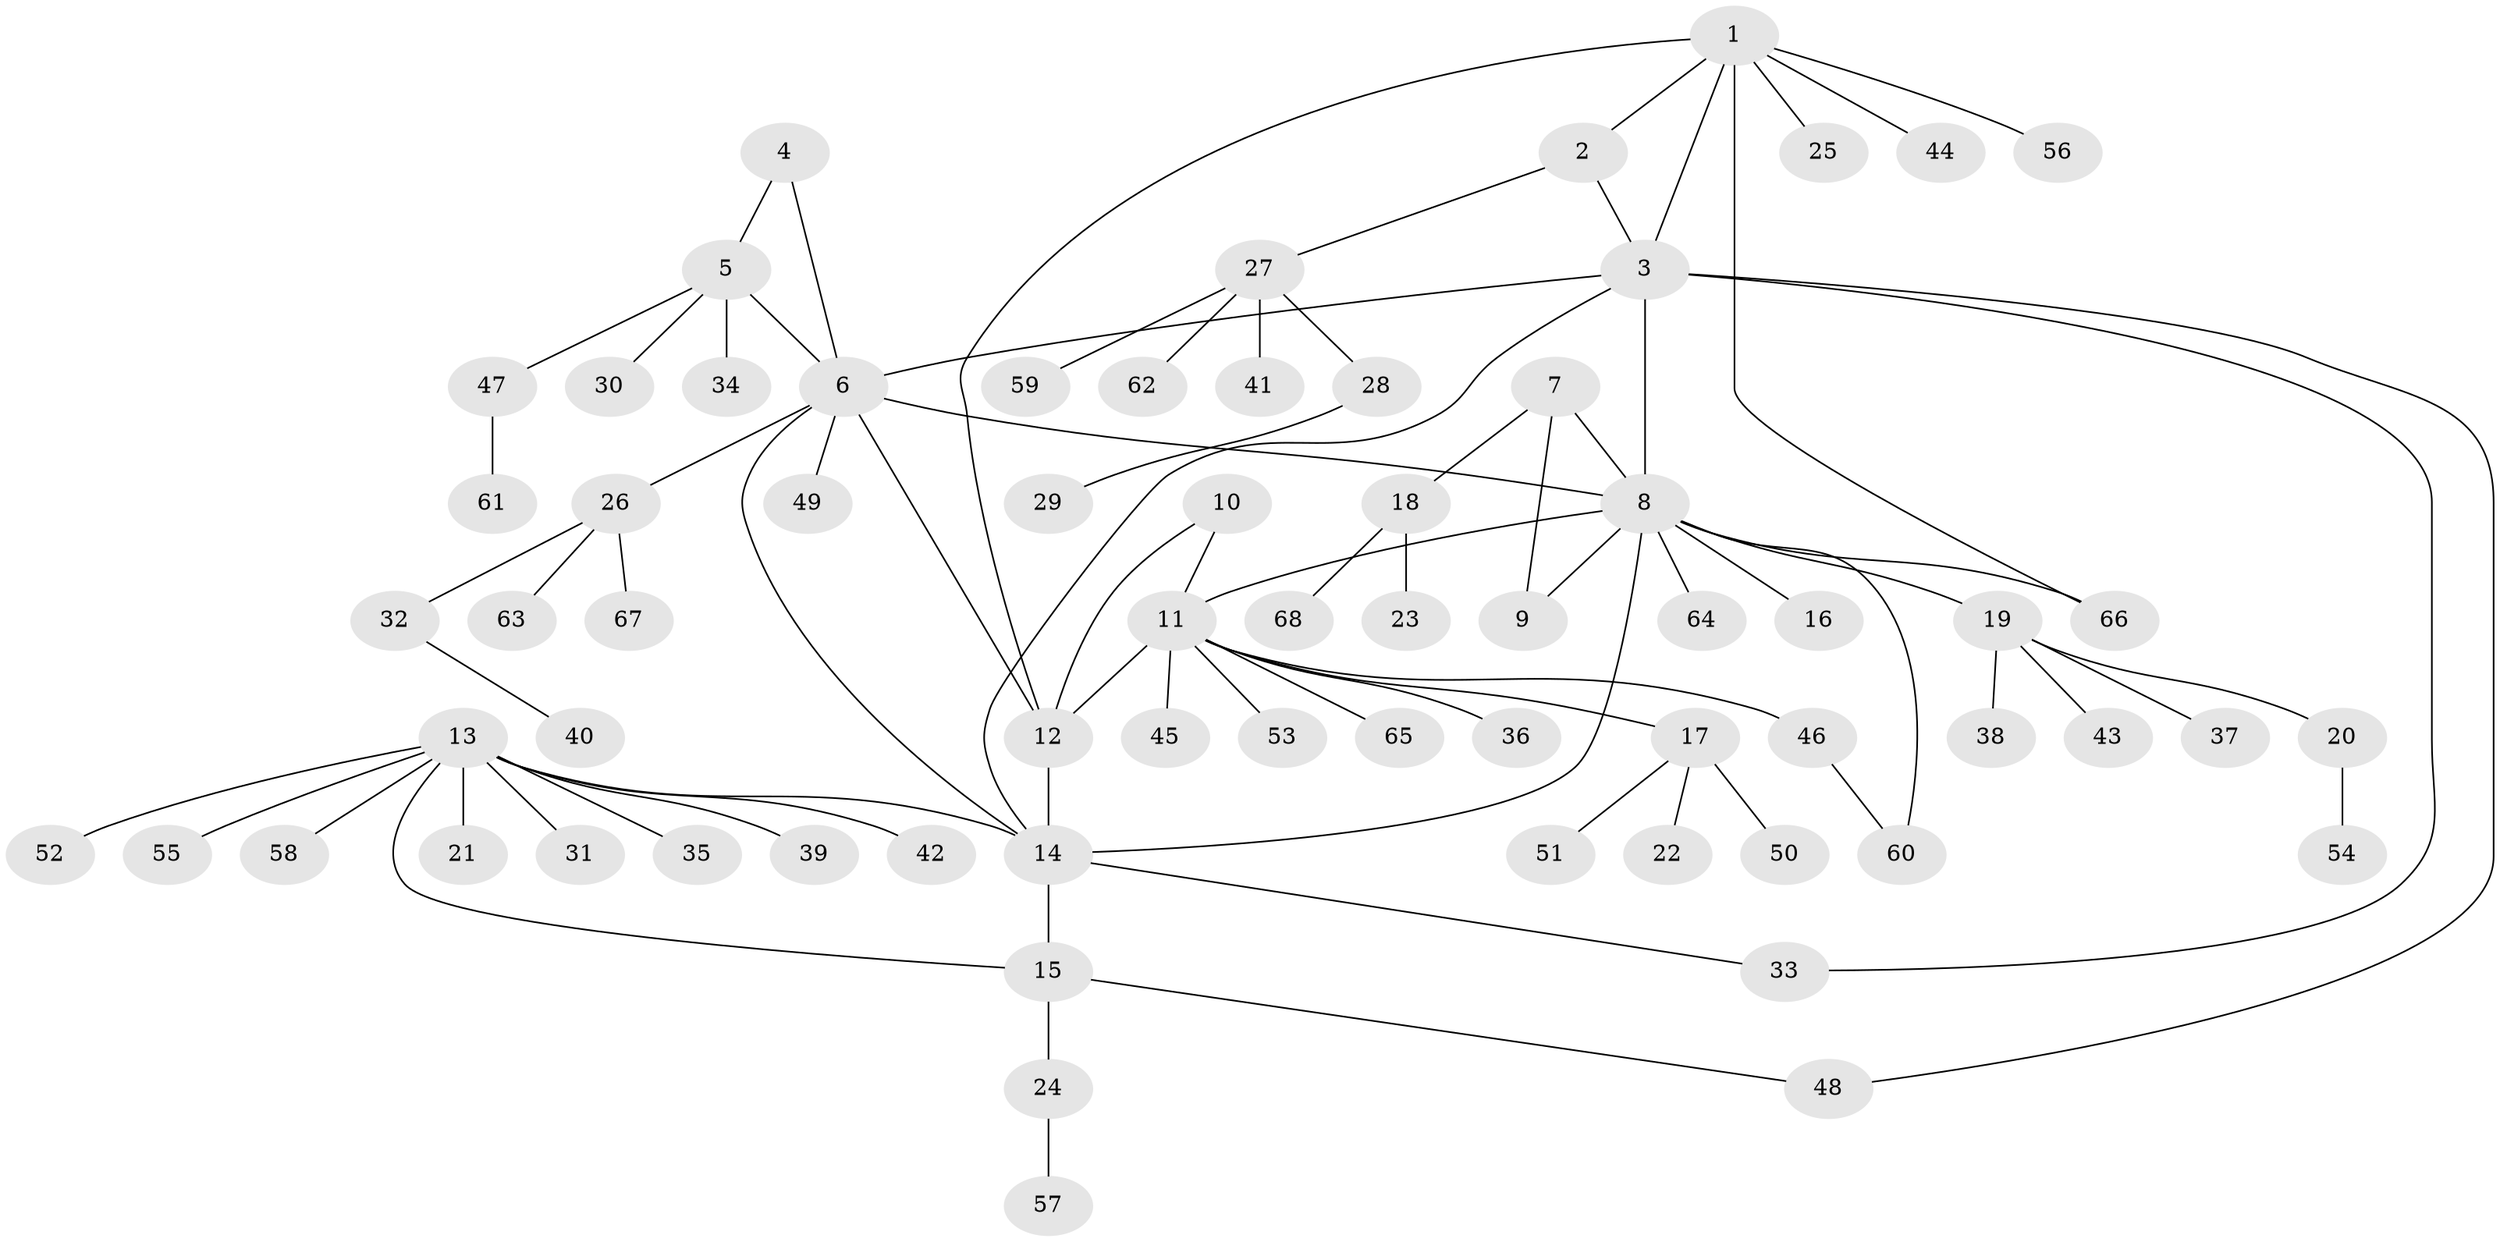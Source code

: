 // Generated by graph-tools (version 1.1) at 2025/50/03/09/25 03:50:37]
// undirected, 68 vertices, 82 edges
graph export_dot {
graph [start="1"]
  node [color=gray90,style=filled];
  1;
  2;
  3;
  4;
  5;
  6;
  7;
  8;
  9;
  10;
  11;
  12;
  13;
  14;
  15;
  16;
  17;
  18;
  19;
  20;
  21;
  22;
  23;
  24;
  25;
  26;
  27;
  28;
  29;
  30;
  31;
  32;
  33;
  34;
  35;
  36;
  37;
  38;
  39;
  40;
  41;
  42;
  43;
  44;
  45;
  46;
  47;
  48;
  49;
  50;
  51;
  52;
  53;
  54;
  55;
  56;
  57;
  58;
  59;
  60;
  61;
  62;
  63;
  64;
  65;
  66;
  67;
  68;
  1 -- 2;
  1 -- 3;
  1 -- 12;
  1 -- 25;
  1 -- 44;
  1 -- 56;
  1 -- 66;
  2 -- 3;
  2 -- 27;
  3 -- 6;
  3 -- 8;
  3 -- 14;
  3 -- 33;
  3 -- 48;
  4 -- 5;
  4 -- 6;
  5 -- 6;
  5 -- 30;
  5 -- 34;
  5 -- 47;
  6 -- 8;
  6 -- 12;
  6 -- 14;
  6 -- 26;
  6 -- 49;
  7 -- 8;
  7 -- 9;
  7 -- 18;
  8 -- 9;
  8 -- 11;
  8 -- 14;
  8 -- 16;
  8 -- 19;
  8 -- 60;
  8 -- 64;
  8 -- 66;
  10 -- 11;
  10 -- 12;
  11 -- 12;
  11 -- 17;
  11 -- 36;
  11 -- 45;
  11 -- 46;
  11 -- 53;
  11 -- 65;
  12 -- 14;
  13 -- 14;
  13 -- 15;
  13 -- 21;
  13 -- 31;
  13 -- 35;
  13 -- 39;
  13 -- 42;
  13 -- 52;
  13 -- 55;
  13 -- 58;
  14 -- 15;
  14 -- 33;
  15 -- 24;
  15 -- 48;
  17 -- 22;
  17 -- 50;
  17 -- 51;
  18 -- 23;
  18 -- 68;
  19 -- 20;
  19 -- 37;
  19 -- 38;
  19 -- 43;
  20 -- 54;
  24 -- 57;
  26 -- 32;
  26 -- 63;
  26 -- 67;
  27 -- 28;
  27 -- 41;
  27 -- 59;
  27 -- 62;
  28 -- 29;
  32 -- 40;
  46 -- 60;
  47 -- 61;
}
